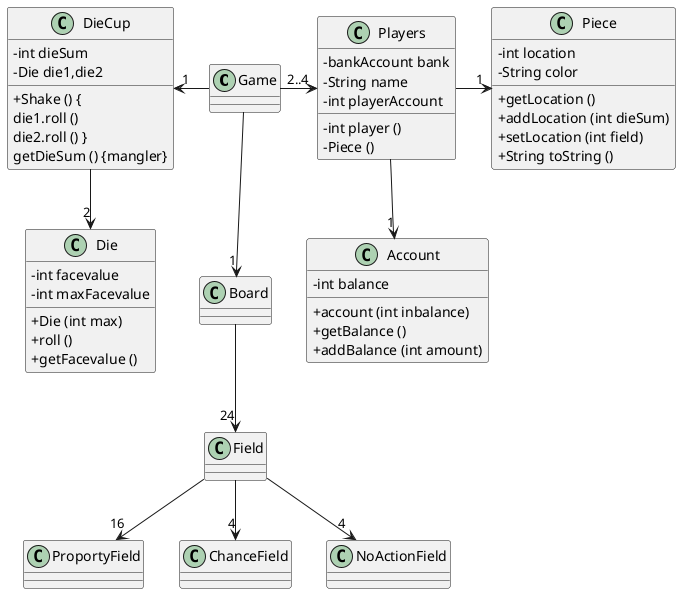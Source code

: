 @startuml
'https://plantuml.com/class-diagram
skinparam classAttributeIconSize 0
Class Game
Game -> "2..4" Players
Players --> "1" Account
Players -> "1" Piece
DieCup"1" <- Game
DieCup --> "2" Die
Game --> "1" Board
Board --> "24" Field
Field --> "16"ProportyField
Field --> "4"ChanceField
Field --> "4"NoActionField


Class Board
Class Field
Class ProportyField
Class ChanceField
Class NoActionField

Class DieCup
DieCup : - int dieSum
DieCup : - Die die1,die2
DieCup : + Shake () {
DieCup : die1.roll ()
DieCup : die2.roll () }
DieCup : getDieSum () {mangler}


Class Die
Die : - int facevalue
Die : - int maxFacevalue
Die : + Die (int max)
Die : + roll ()
Die : + getFacevalue ()

Class Players
Players : - bankAccount bank
Players : - String name
Players : - int playerAccount
Players : - int player ()
Players : - Piece ()

Class Piece
Piece : - int location
Piece : - String color
Piece : + getLocation ()
Piece : + addLocation (int dieSum)
Piece : + setLocation (int field)
Piece : + String toString ()

Class Account
Account : - int balance
Account : + account (int inbalance)
Account : + getBalance ()
Account : + addBalance (int amount)

@enduml
